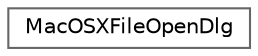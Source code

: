 digraph "Graphical Class Hierarchy"
{
 // LATEX_PDF_SIZE
  bgcolor="transparent";
  edge [fontname=Helvetica,fontsize=10,labelfontname=Helvetica,labelfontsize=10];
  node [fontname=Helvetica,fontsize=10,shape=box,height=0.2,width=0.4];
  rankdir="LR";
  Node0 [id="Node000000",label="MacOSXFileOpenDlg",height=0.2,width=0.4,color="grey40", fillcolor="white", style="filled",URL="$class_mac_o_s_x_file_open_dlg.html",tooltip=" "];
}
